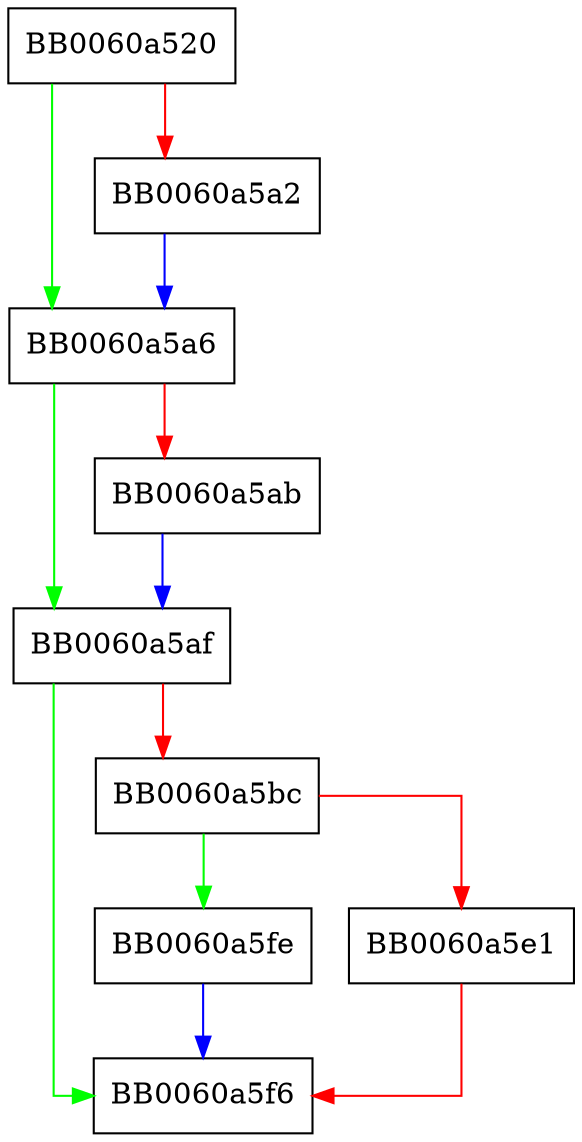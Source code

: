 digraph CRYPTO_ocb128_copy_ctx {
  node [shape="box"];
  graph [splines=ortho];
  BB0060a520 -> BB0060a5a6 [color="green"];
  BB0060a520 -> BB0060a5a2 [color="red"];
  BB0060a5a2 -> BB0060a5a6 [color="blue"];
  BB0060a5a6 -> BB0060a5af [color="green"];
  BB0060a5a6 -> BB0060a5ab [color="red"];
  BB0060a5ab -> BB0060a5af [color="blue"];
  BB0060a5af -> BB0060a5f6 [color="green"];
  BB0060a5af -> BB0060a5bc [color="red"];
  BB0060a5bc -> BB0060a5fe [color="green"];
  BB0060a5bc -> BB0060a5e1 [color="red"];
  BB0060a5e1 -> BB0060a5f6 [color="red"];
  BB0060a5fe -> BB0060a5f6 [color="blue"];
}